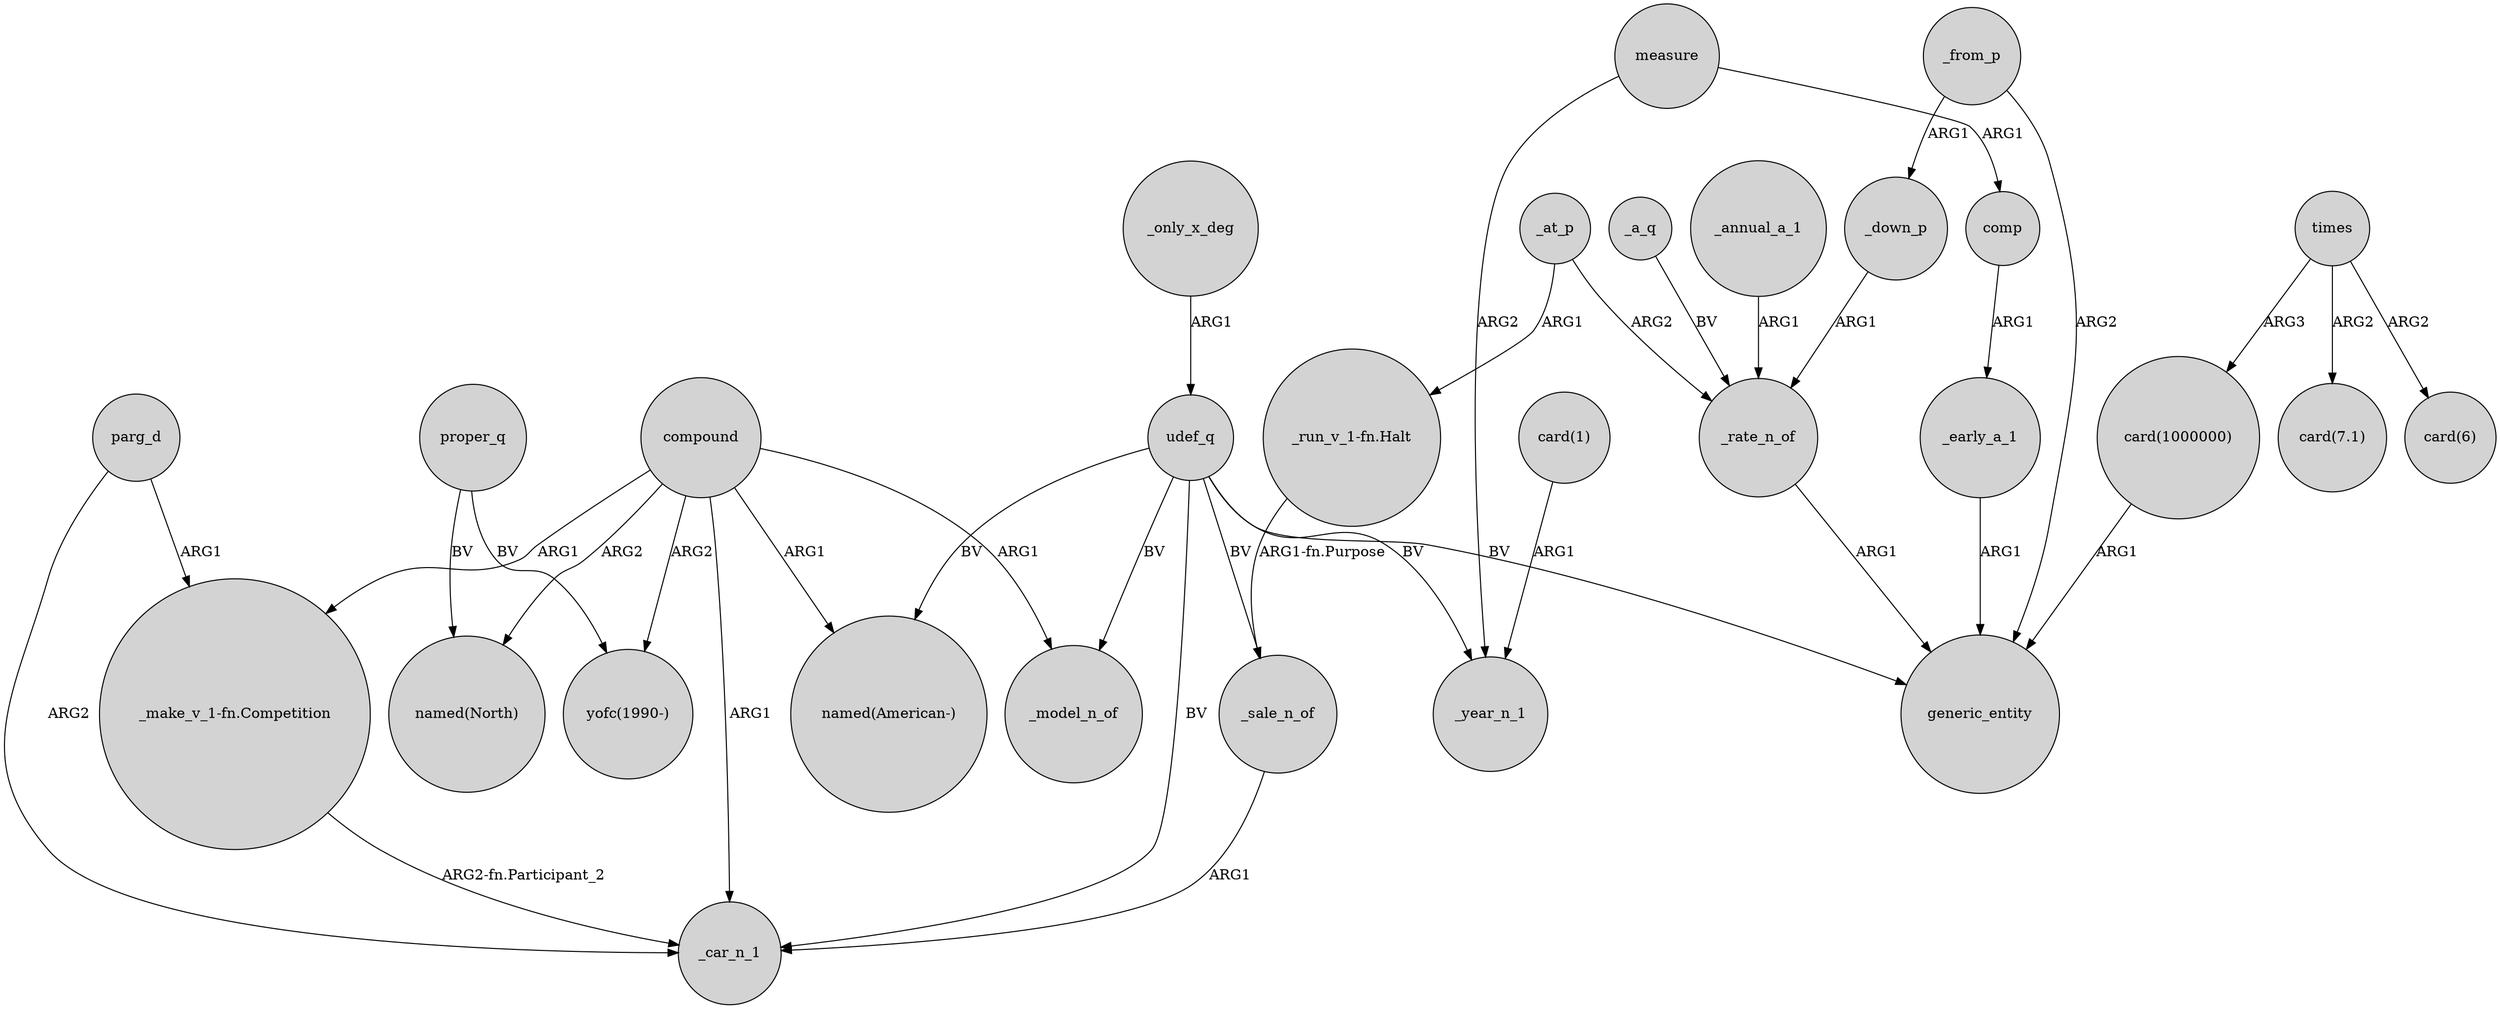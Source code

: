 digraph {
	node [shape=circle style=filled]
	"_run_v_1-fn.Halt" -> _sale_n_of [label="ARG1-fn.Purpose"]
	compound -> _car_n_1 [label=ARG1]
	proper_q -> "named(North)" [label=BV]
	parg_d -> "_make_v_1-fn.Competition" [label=ARG1]
	parg_d -> _car_n_1 [label=ARG2]
	"card(1)" -> _year_n_1 [label=ARG1]
	compound -> _model_n_of [label=ARG1]
	_from_p -> generic_entity [label=ARG2]
	_at_p -> "_run_v_1-fn.Halt" [label=ARG1]
	_rate_n_of -> generic_entity [label=ARG1]
	udef_q -> "named(American-)" [label=BV]
	times -> "card(1000000)" [label=ARG3]
	comp -> _early_a_1 [label=ARG1]
	udef_q -> _sale_n_of [label=BV]
	compound -> "_make_v_1-fn.Competition" [label=ARG1]
	_sale_n_of -> _car_n_1 [label=ARG1]
	udef_q -> generic_entity [label=BV]
	_annual_a_1 -> _rate_n_of [label=ARG1]
	compound -> "yofc(1990-)" [label=ARG2]
	_from_p -> _down_p [label=ARG1]
	measure -> _year_n_1 [label=ARG2]
	"card(1000000)" -> generic_entity [label=ARG1]
	udef_q -> _model_n_of [label=BV]
	"_make_v_1-fn.Competition" -> _car_n_1 [label="ARG2-fn.Participant_2"]
	times -> "card(7.1)" [label=ARG2]
	times -> "card(6)" [label=ARG2]
	udef_q -> _car_n_1 [label=BV]
	_early_a_1 -> generic_entity [label=ARG1]
	_down_p -> _rate_n_of [label=ARG1]
	_at_p -> _rate_n_of [label=ARG2]
	measure -> comp [label=ARG1]
	udef_q -> _year_n_1 [label=BV]
	compound -> "named(North)" [label=ARG2]
	_only_x_deg -> udef_q [label=ARG1]
	proper_q -> "yofc(1990-)" [label=BV]
	_a_q -> _rate_n_of [label=BV]
	compound -> "named(American-)" [label=ARG1]
}
